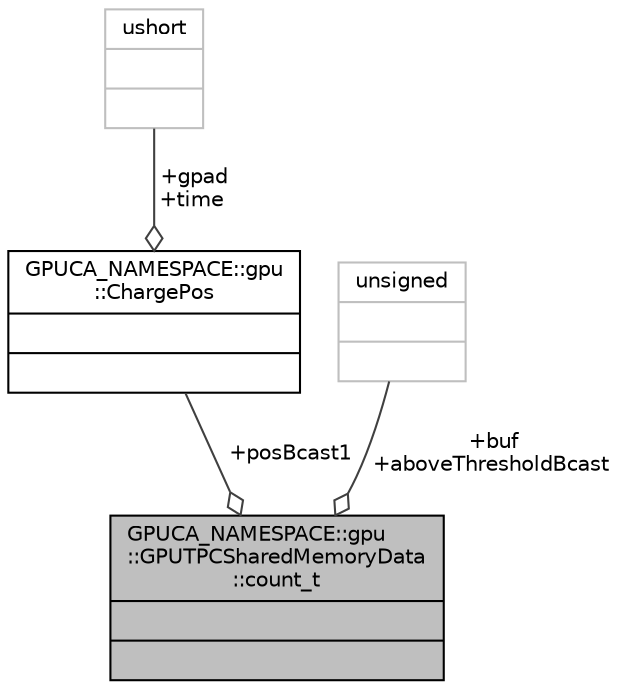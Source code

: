 digraph "GPUCA_NAMESPACE::gpu::GPUTPCSharedMemoryData::count_t"
{
 // INTERACTIVE_SVG=YES
  bgcolor="transparent";
  edge [fontname="Helvetica",fontsize="10",labelfontname="Helvetica",labelfontsize="10"];
  node [fontname="Helvetica",fontsize="10",shape=record];
  Node1 [label="{GPUCA_NAMESPACE::gpu\l::GPUTPCSharedMemoryData\l::count_t\n||}",height=0.2,width=0.4,color="black", fillcolor="grey75", style="filled", fontcolor="black"];
  Node2 -> Node1 [color="grey25",fontsize="10",style="solid",label=" +posBcast1" ,arrowhead="odiamond",fontname="Helvetica"];
  Node2 [label="{GPUCA_NAMESPACE::gpu\l::ChargePos\n||}",height=0.2,width=0.4,color="black",URL="$dd/d68/structGPUCA__NAMESPACE_1_1gpu_1_1ChargePos.html"];
  Node3 -> Node2 [color="grey25",fontsize="10",style="solid",label=" +gpad\n+time" ,arrowhead="odiamond",fontname="Helvetica"];
  Node3 [label="{ushort\n||}",height=0.2,width=0.4,color="grey75"];
  Node4 -> Node1 [color="grey25",fontsize="10",style="solid",label=" +buf\n+aboveThresholdBcast" ,arrowhead="odiamond",fontname="Helvetica"];
  Node4 [label="{unsigned\n||}",height=0.2,width=0.4,color="grey75"];
}

